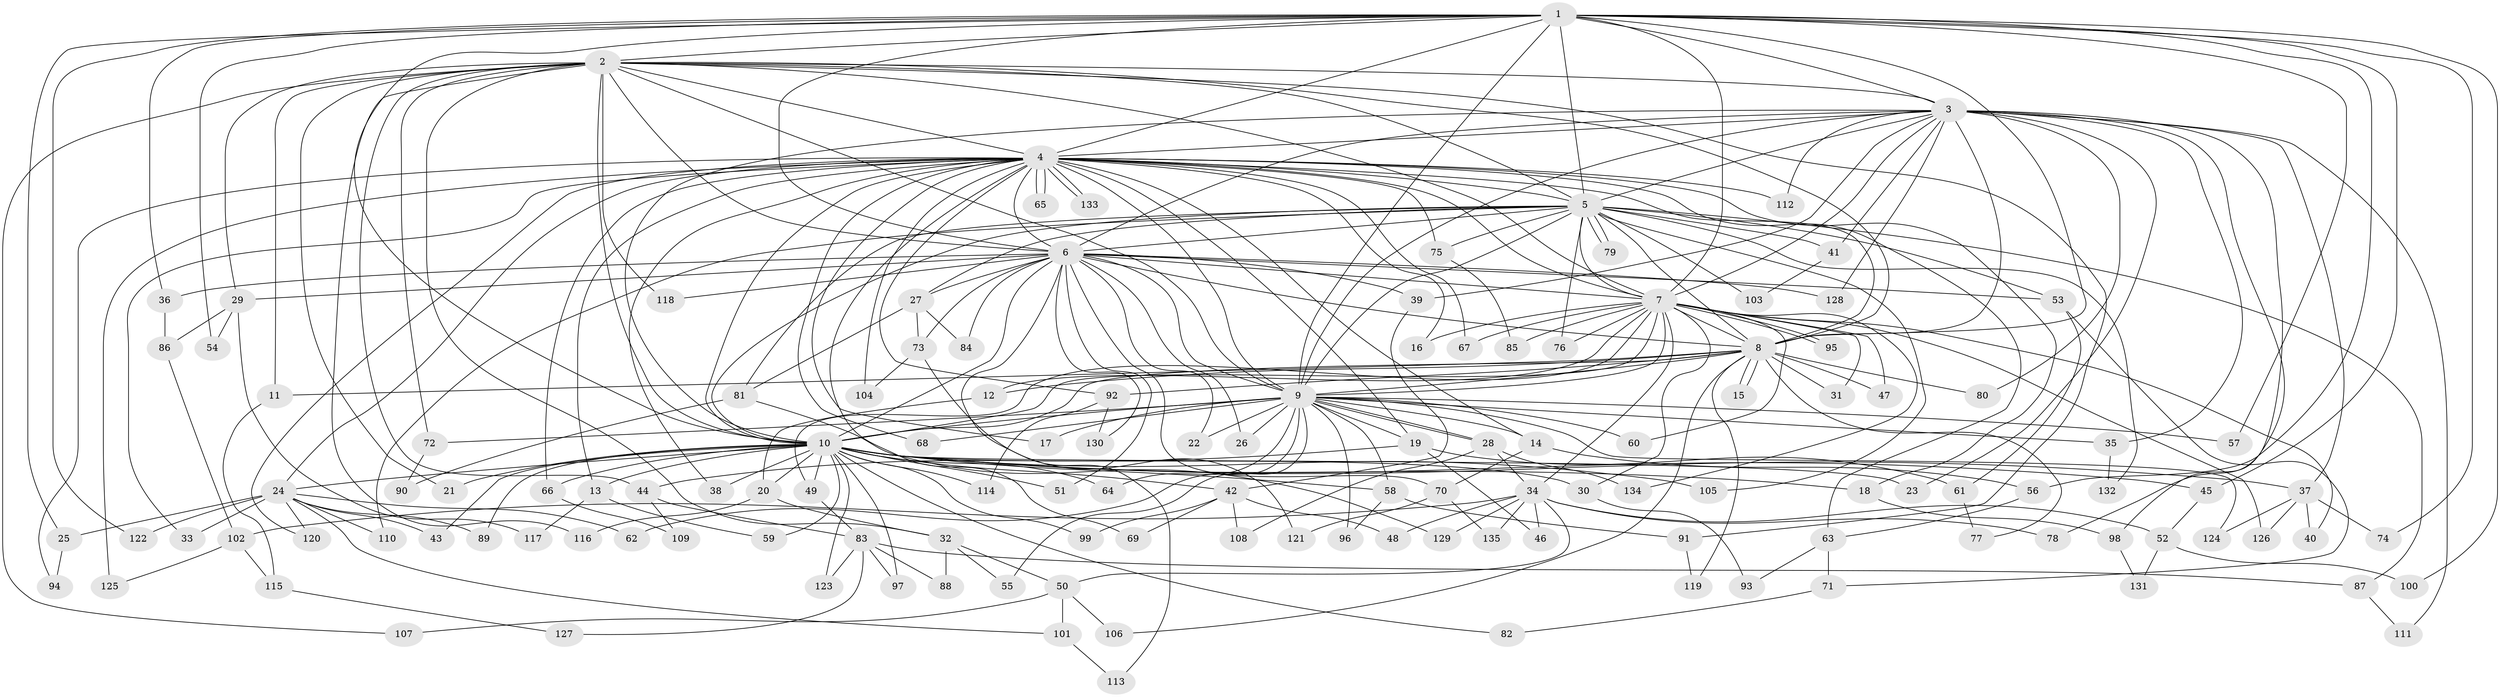 // Generated by graph-tools (version 1.1) at 2025/35/03/09/25 02:35:04]
// undirected, 135 vertices, 295 edges
graph export_dot {
graph [start="1"]
  node [color=gray90,style=filled];
  1;
  2;
  3;
  4;
  5;
  6;
  7;
  8;
  9;
  10;
  11;
  12;
  13;
  14;
  15;
  16;
  17;
  18;
  19;
  20;
  21;
  22;
  23;
  24;
  25;
  26;
  27;
  28;
  29;
  30;
  31;
  32;
  33;
  34;
  35;
  36;
  37;
  38;
  39;
  40;
  41;
  42;
  43;
  44;
  45;
  46;
  47;
  48;
  49;
  50;
  51;
  52;
  53;
  54;
  55;
  56;
  57;
  58;
  59;
  60;
  61;
  62;
  63;
  64;
  65;
  66;
  67;
  68;
  69;
  70;
  71;
  72;
  73;
  74;
  75;
  76;
  77;
  78;
  79;
  80;
  81;
  82;
  83;
  84;
  85;
  86;
  87;
  88;
  89;
  90;
  91;
  92;
  93;
  94;
  95;
  96;
  97;
  98;
  99;
  100;
  101;
  102;
  103;
  104;
  105;
  106;
  107;
  108;
  109;
  110;
  111;
  112;
  113;
  114;
  115;
  116;
  117;
  118;
  119;
  120;
  121;
  122;
  123;
  124;
  125;
  126;
  127;
  128;
  129;
  130;
  131;
  132;
  133;
  134;
  135;
  1 -- 2;
  1 -- 3;
  1 -- 4;
  1 -- 5;
  1 -- 6;
  1 -- 7;
  1 -- 8;
  1 -- 9;
  1 -- 10;
  1 -- 25;
  1 -- 36;
  1 -- 45;
  1 -- 54;
  1 -- 56;
  1 -- 57;
  1 -- 74;
  1 -- 100;
  1 -- 122;
  2 -- 3;
  2 -- 4;
  2 -- 5;
  2 -- 6;
  2 -- 7;
  2 -- 8;
  2 -- 9;
  2 -- 10;
  2 -- 11;
  2 -- 21;
  2 -- 29;
  2 -- 32;
  2 -- 44;
  2 -- 72;
  2 -- 91;
  2 -- 107;
  2 -- 116;
  2 -- 118;
  3 -- 4;
  3 -- 5;
  3 -- 6;
  3 -- 7;
  3 -- 8;
  3 -- 9;
  3 -- 10;
  3 -- 23;
  3 -- 35;
  3 -- 37;
  3 -- 39;
  3 -- 41;
  3 -- 78;
  3 -- 80;
  3 -- 98;
  3 -- 111;
  3 -- 112;
  3 -- 128;
  4 -- 5;
  4 -- 6;
  4 -- 7;
  4 -- 8;
  4 -- 9;
  4 -- 10;
  4 -- 13;
  4 -- 14;
  4 -- 16;
  4 -- 17;
  4 -- 18;
  4 -- 19;
  4 -- 24;
  4 -- 33;
  4 -- 38;
  4 -- 63;
  4 -- 65;
  4 -- 65;
  4 -- 66;
  4 -- 67;
  4 -- 68;
  4 -- 69;
  4 -- 75;
  4 -- 92;
  4 -- 94;
  4 -- 104;
  4 -- 112;
  4 -- 120;
  4 -- 125;
  4 -- 133;
  4 -- 133;
  5 -- 6;
  5 -- 7;
  5 -- 8;
  5 -- 9;
  5 -- 10;
  5 -- 27;
  5 -- 41;
  5 -- 53;
  5 -- 75;
  5 -- 76;
  5 -- 79;
  5 -- 79;
  5 -- 81;
  5 -- 87;
  5 -- 103;
  5 -- 105;
  5 -- 110;
  5 -- 132;
  6 -- 7;
  6 -- 8;
  6 -- 9;
  6 -- 10;
  6 -- 22;
  6 -- 26;
  6 -- 27;
  6 -- 29;
  6 -- 36;
  6 -- 39;
  6 -- 51;
  6 -- 53;
  6 -- 70;
  6 -- 73;
  6 -- 84;
  6 -- 113;
  6 -- 118;
  6 -- 128;
  6 -- 130;
  7 -- 8;
  7 -- 9;
  7 -- 10;
  7 -- 12;
  7 -- 16;
  7 -- 30;
  7 -- 31;
  7 -- 34;
  7 -- 40;
  7 -- 47;
  7 -- 49;
  7 -- 60;
  7 -- 67;
  7 -- 76;
  7 -- 85;
  7 -- 95;
  7 -- 95;
  7 -- 126;
  7 -- 134;
  8 -- 9;
  8 -- 10;
  8 -- 11;
  8 -- 12;
  8 -- 15;
  8 -- 15;
  8 -- 31;
  8 -- 47;
  8 -- 77;
  8 -- 80;
  8 -- 92;
  8 -- 106;
  8 -- 119;
  9 -- 10;
  9 -- 14;
  9 -- 17;
  9 -- 19;
  9 -- 22;
  9 -- 26;
  9 -- 28;
  9 -- 28;
  9 -- 35;
  9 -- 55;
  9 -- 57;
  9 -- 58;
  9 -- 60;
  9 -- 62;
  9 -- 64;
  9 -- 68;
  9 -- 72;
  9 -- 96;
  9 -- 124;
  10 -- 13;
  10 -- 18;
  10 -- 20;
  10 -- 21;
  10 -- 23;
  10 -- 24;
  10 -- 30;
  10 -- 37;
  10 -- 38;
  10 -- 42;
  10 -- 43;
  10 -- 45;
  10 -- 49;
  10 -- 51;
  10 -- 58;
  10 -- 59;
  10 -- 64;
  10 -- 66;
  10 -- 82;
  10 -- 89;
  10 -- 97;
  10 -- 99;
  10 -- 105;
  10 -- 114;
  10 -- 123;
  11 -- 115;
  12 -- 20;
  13 -- 59;
  13 -- 117;
  14 -- 56;
  14 -- 70;
  18 -- 98;
  19 -- 44;
  19 -- 46;
  19 -- 61;
  20 -- 32;
  20 -- 116;
  24 -- 25;
  24 -- 33;
  24 -- 43;
  24 -- 62;
  24 -- 89;
  24 -- 101;
  24 -- 110;
  24 -- 120;
  24 -- 122;
  25 -- 94;
  27 -- 73;
  27 -- 81;
  27 -- 84;
  28 -- 34;
  28 -- 108;
  28 -- 134;
  29 -- 54;
  29 -- 86;
  29 -- 117;
  30 -- 93;
  32 -- 50;
  32 -- 55;
  32 -- 88;
  34 -- 46;
  34 -- 48;
  34 -- 50;
  34 -- 52;
  34 -- 78;
  34 -- 102;
  34 -- 129;
  34 -- 135;
  35 -- 132;
  36 -- 86;
  37 -- 40;
  37 -- 74;
  37 -- 124;
  37 -- 126;
  39 -- 42;
  41 -- 103;
  42 -- 48;
  42 -- 69;
  42 -- 99;
  42 -- 108;
  44 -- 83;
  44 -- 109;
  45 -- 52;
  49 -- 83;
  50 -- 101;
  50 -- 106;
  50 -- 107;
  52 -- 100;
  52 -- 131;
  53 -- 61;
  53 -- 71;
  56 -- 63;
  58 -- 91;
  58 -- 96;
  61 -- 77;
  63 -- 71;
  63 -- 93;
  66 -- 109;
  70 -- 121;
  70 -- 135;
  71 -- 82;
  72 -- 90;
  73 -- 104;
  73 -- 121;
  75 -- 85;
  81 -- 90;
  81 -- 129;
  83 -- 87;
  83 -- 88;
  83 -- 97;
  83 -- 123;
  83 -- 127;
  86 -- 102;
  87 -- 111;
  91 -- 119;
  92 -- 114;
  92 -- 130;
  98 -- 131;
  101 -- 113;
  102 -- 115;
  102 -- 125;
  115 -- 127;
}

